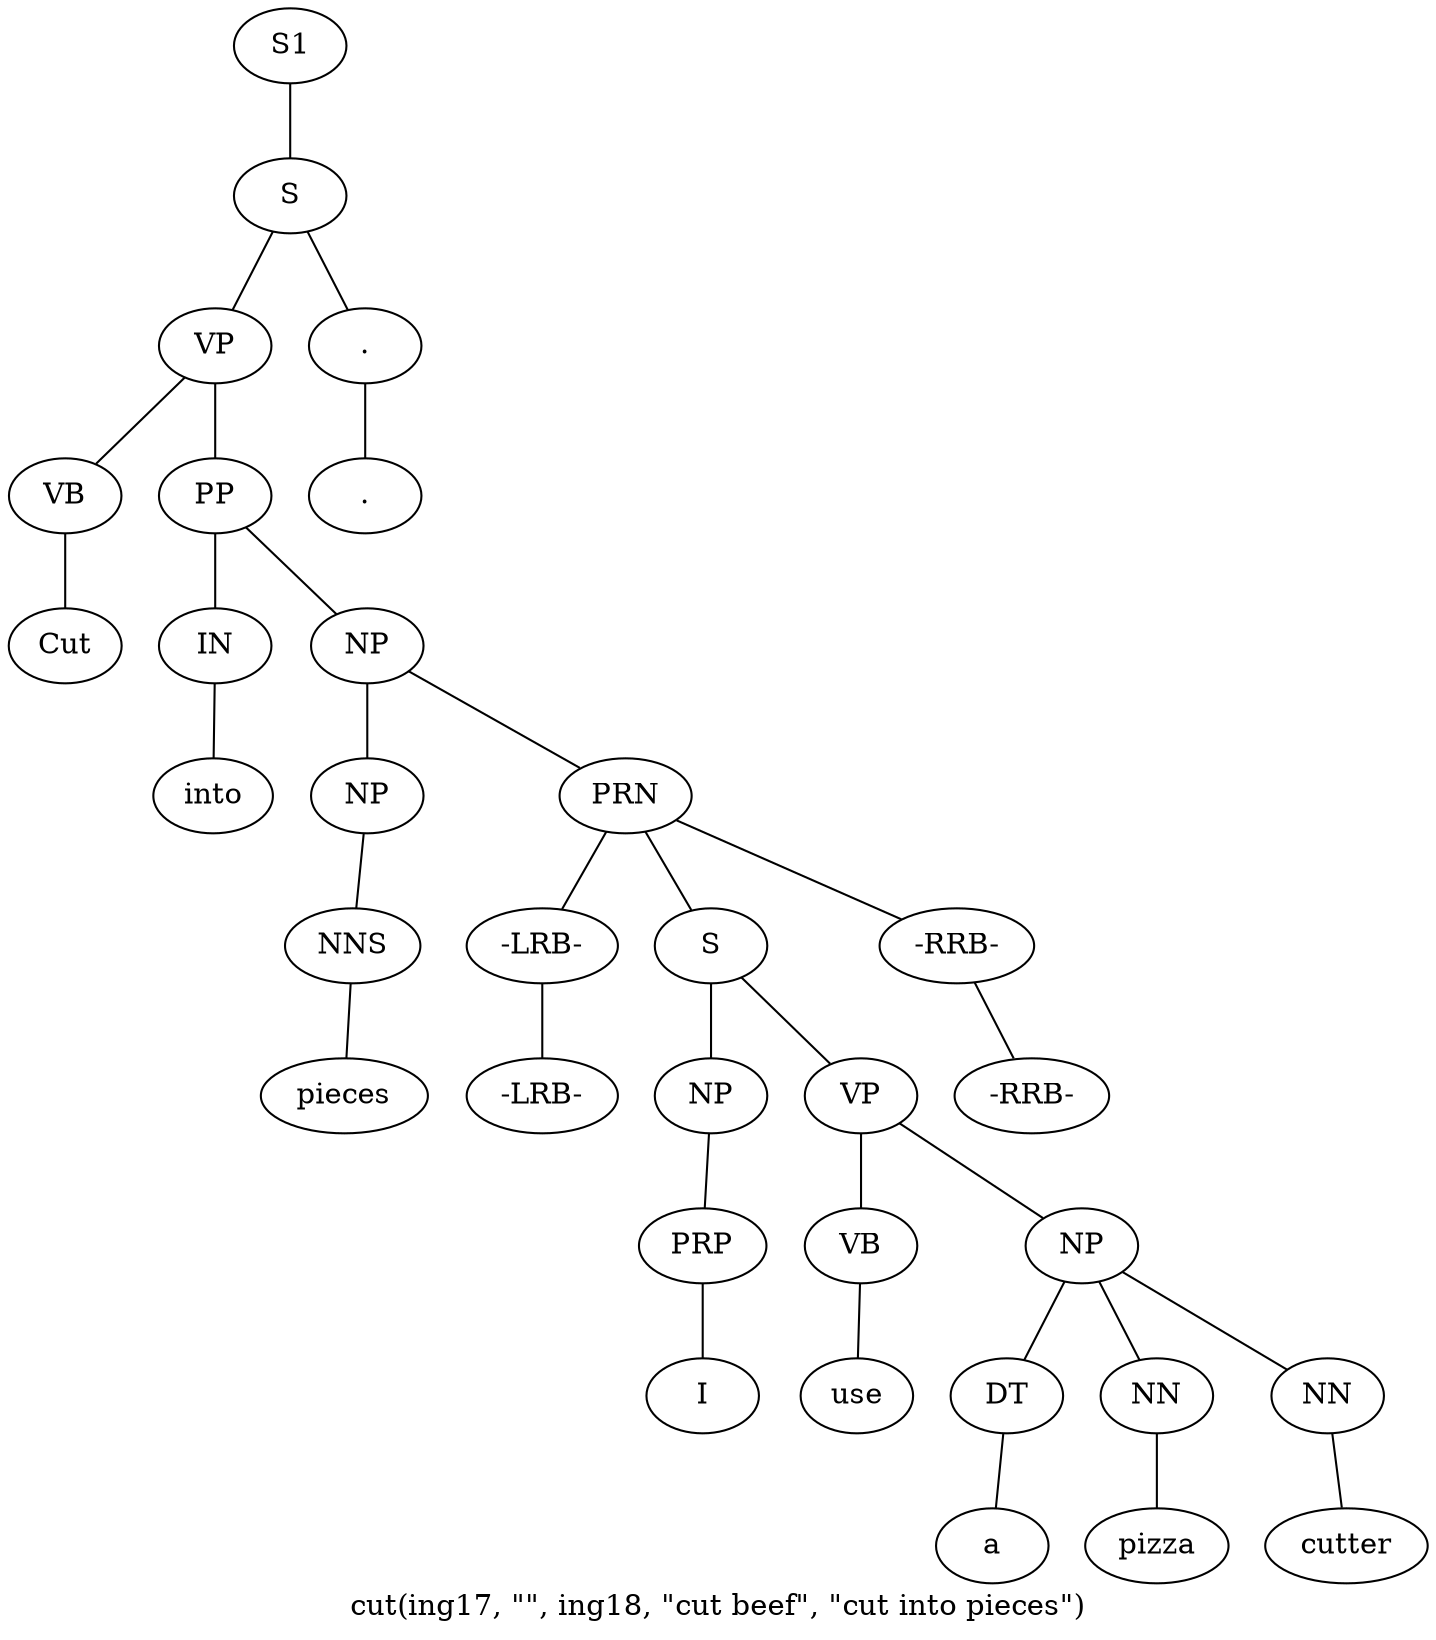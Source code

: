 graph SyntaxGraph {
	label = "cut(ing17, \"\", ing18, \"cut beef\", \"cut into pieces\")";
	Node0 [label="S1"];
	Node1 [label="S"];
	Node2 [label="VP"];
	Node3 [label="VB"];
	Node4 [label="Cut"];
	Node5 [label="PP"];
	Node6 [label="IN"];
	Node7 [label="into"];
	Node8 [label="NP"];
	Node9 [label="NP"];
	Node10 [label="NNS"];
	Node11 [label="pieces"];
	Node12 [label="PRN"];
	Node13 [label="-LRB-"];
	Node14 [label="-LRB-"];
	Node15 [label="S"];
	Node16 [label="NP"];
	Node17 [label="PRP"];
	Node18 [label="I"];
	Node19 [label="VP"];
	Node20 [label="VB"];
	Node21 [label="use"];
	Node22 [label="NP"];
	Node23 [label="DT"];
	Node24 [label="a"];
	Node25 [label="NN"];
	Node26 [label="pizza"];
	Node27 [label="NN"];
	Node28 [label="cutter"];
	Node29 [label="-RRB-"];
	Node30 [label="-RRB-"];
	Node31 [label="."];
	Node32 [label="."];

	Node0 -- Node1;
	Node1 -- Node2;
	Node1 -- Node31;
	Node2 -- Node3;
	Node2 -- Node5;
	Node3 -- Node4;
	Node5 -- Node6;
	Node5 -- Node8;
	Node6 -- Node7;
	Node8 -- Node9;
	Node8 -- Node12;
	Node9 -- Node10;
	Node10 -- Node11;
	Node12 -- Node13;
	Node12 -- Node15;
	Node12 -- Node29;
	Node13 -- Node14;
	Node15 -- Node16;
	Node15 -- Node19;
	Node16 -- Node17;
	Node17 -- Node18;
	Node19 -- Node20;
	Node19 -- Node22;
	Node20 -- Node21;
	Node22 -- Node23;
	Node22 -- Node25;
	Node22 -- Node27;
	Node23 -- Node24;
	Node25 -- Node26;
	Node27 -- Node28;
	Node29 -- Node30;
	Node31 -- Node32;
}